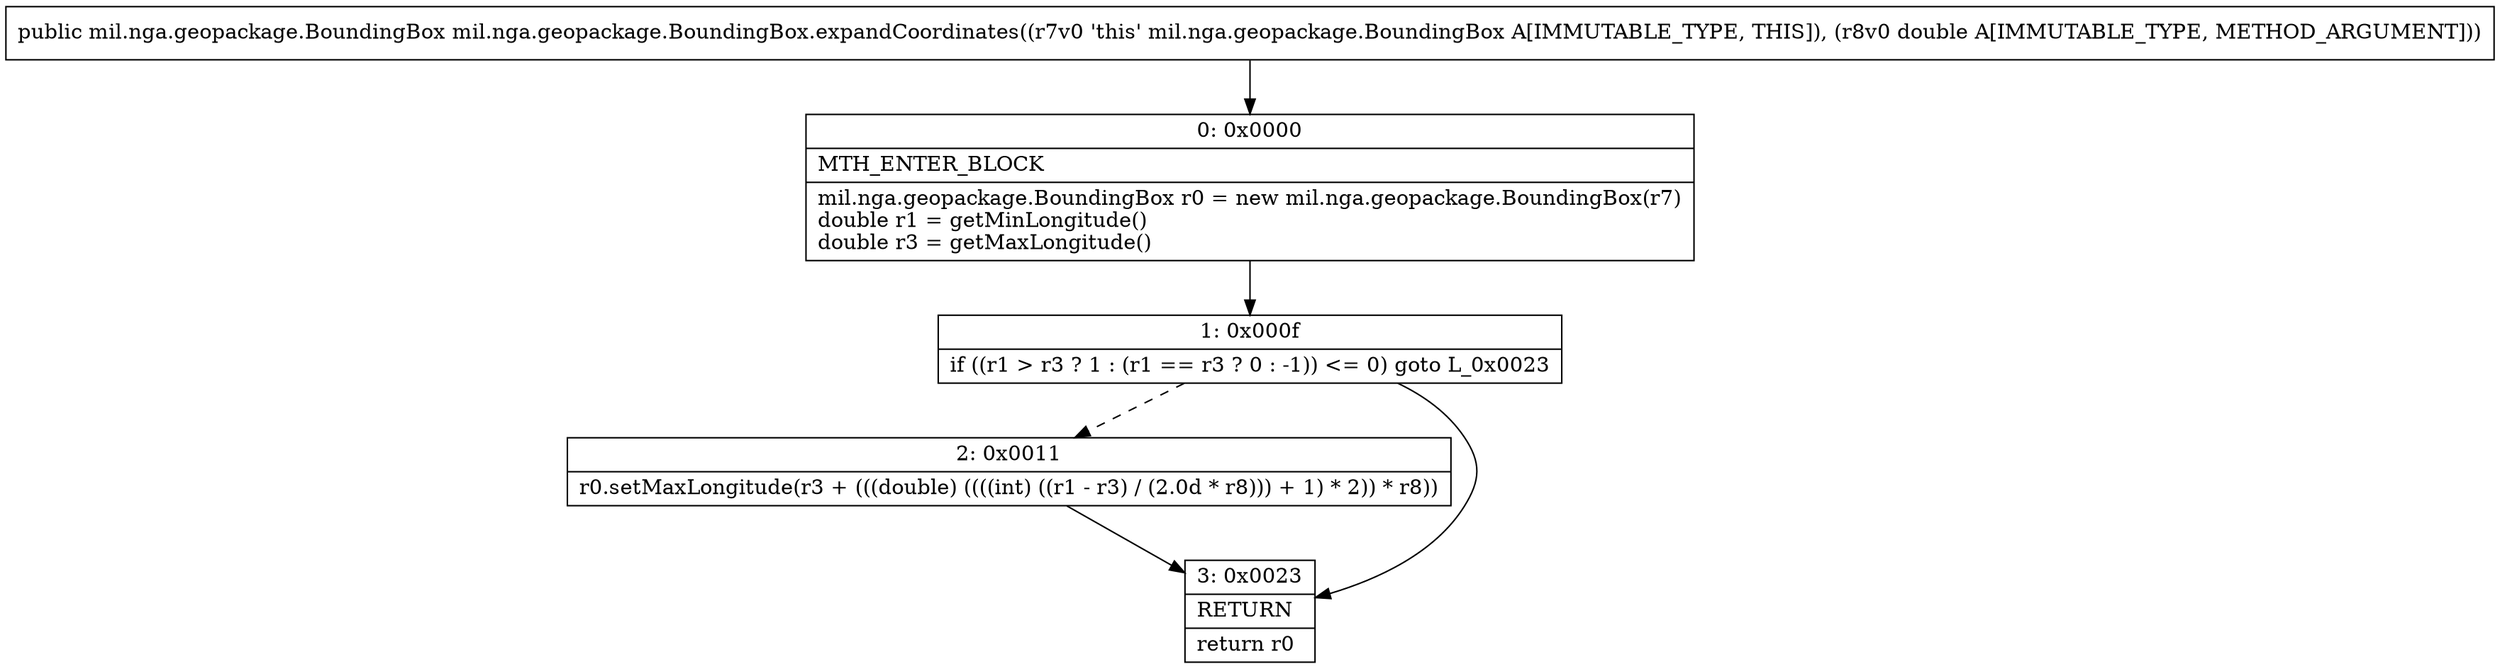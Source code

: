 digraph "CFG formil.nga.geopackage.BoundingBox.expandCoordinates(D)Lmil\/nga\/geopackage\/BoundingBox;" {
Node_0 [shape=record,label="{0\:\ 0x0000|MTH_ENTER_BLOCK\l|mil.nga.geopackage.BoundingBox r0 = new mil.nga.geopackage.BoundingBox(r7)\ldouble r1 = getMinLongitude()\ldouble r3 = getMaxLongitude()\l}"];
Node_1 [shape=record,label="{1\:\ 0x000f|if ((r1 \> r3 ? 1 : (r1 == r3 ? 0 : \-1)) \<= 0) goto L_0x0023\l}"];
Node_2 [shape=record,label="{2\:\ 0x0011|r0.setMaxLongitude(r3 + (((double) ((((int) ((r1 \- r3) \/ (2.0d * r8))) + 1) * 2)) * r8))\l}"];
Node_3 [shape=record,label="{3\:\ 0x0023|RETURN\l|return r0\l}"];
MethodNode[shape=record,label="{public mil.nga.geopackage.BoundingBox mil.nga.geopackage.BoundingBox.expandCoordinates((r7v0 'this' mil.nga.geopackage.BoundingBox A[IMMUTABLE_TYPE, THIS]), (r8v0 double A[IMMUTABLE_TYPE, METHOD_ARGUMENT])) }"];
MethodNode -> Node_0;
Node_0 -> Node_1;
Node_1 -> Node_2[style=dashed];
Node_1 -> Node_3;
Node_2 -> Node_3;
}

